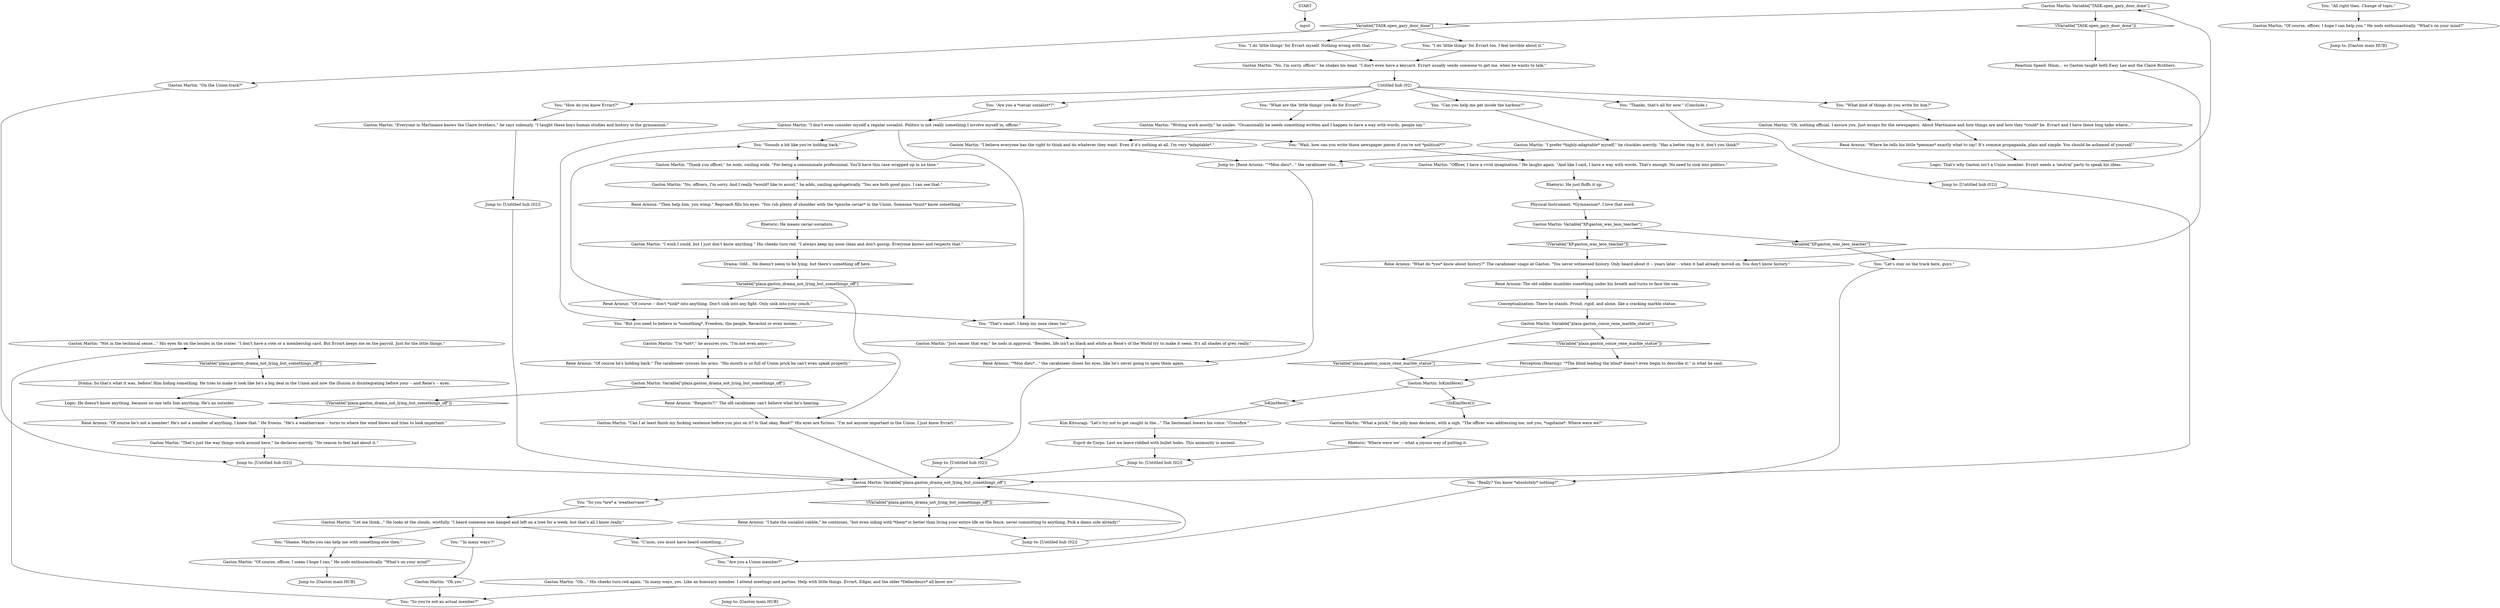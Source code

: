 # PLAZA / GASTON CASE
# The Case
# ==================================================
digraph G {
	  0 [label="START"];
	  1 [label="input"];
	  2 [label="Gaston Martin: \"Not in the technical sense...\" His eyes fix on the boules in the crater. \"I don't have a vote or a membership card. But Evrart keeps me on the payroll. Just for the little things.\""];
	  3 [label="Drama: So that's what it was, before! Him hiding something. He tries to make it look like he's a big deal in the Union and now the illusion is disintegrating before your -- and René's -- eyes."];
	  4 [label="You: \"Shame. Maybe you can help me with something else then.\""];
	  5 [label="Jump to: [Gaston main HUB]"];
	  6 [label="You: \"So you're not an actual member?\""];
	  7 [label="Rhetoric: He means caviar-socialists."];
	  8 [label="Gaston Martin: \"Everyone in Martinaise knows the Claire brothers,\" he says solemnly. \"I taught these boys human studies and history in the gymnasium.\""];
	  9 [label="Jump to: [Untitled hub (02)]"];
	  10 [label="You: \"Are you a *caviar socialist*?\""];
	  11 [label="Conceptualization: There he stands. Proud, rigid, and alone, like a cracking marble statue."];
	  12 [label="Gaston Martin: \"Of course, officer, I hope I can help you.\" He nods enthusiastically. \"What's on your mind?\""];
	  13 [label="Gaston Martin: \"Of course, officer, I mean I hope I can.\" He nods enthusiastically. \"What's on your mind?\""];
	  14 [label="You: \"C'mon, you must have heard something...\""];
	  15 [label="Drama: Odd... He doesn't seem to be lying, but there's something off here."];
	  16 [label="You: \"What are the 'little things' you do for Evrart?\""];
	  17 [label="Gaston Martin: Variable[\"TASK.open_gary_door_done\"]"];
	  18 [label="Variable[\"TASK.open_gary_door_done\"]", shape=diamond];
	  19 [label="!(Variable[\"TASK.open_gary_door_done\"])", shape=diamond];
	  20 [label="You: \"I do 'little things' for Evrart too. I feel terrible about it.\""];
	  21 [label="René Arnoux: \"Then help him, you wimp.\" Reproach fills his eyes. \"You rub plenty of shoulder with the *gauche caviar* in the Union. Someone *must* know something.\""];
	  22 [label="Rhetoric: He just fluffs it up."];
	  23 [label="You: \"How do you know Evrart?\""];
	  24 [label="Gaston Martin: Variable[\"XP.gaston_was_leos_teacher\"]"];
	  25 [label="Variable[\"XP.gaston_was_leos_teacher\"]", shape=diamond];
	  26 [label="!(Variable[\"XP.gaston_was_leos_teacher\"])", shape=diamond];
	  27 [label="Gaston Martin: \"Oh...\" His cheeks turn red again. \"In many ways, yes. Like an honorary member. I attend meetings and parties. Help with little things. Evrart, Edgar, and the older *Débardeurs* all know me.\""];
	  28 [label="Jump to: [Untitled hub (02)]"];
	  29 [label="You: \"Can you help me get inside the harbour?\""];
	  30 [label="You: \"I do 'little things' for Evrart myself. Nothing wrong with that.\""];
	  31 [label="You: \"Wait, how can you write those newspaper pieces if you're not *political*?\""];
	  32 [label="Gaston Martin: \"Oh yes.\""];
	  33 [label="You: \"Thanks, that's all for now.\" (Conclude.)"];
	  34 [label="Gaston Martin: IsKimHere()"];
	  35 [label="IsKimHere()", shape=diamond];
	  36 [label="!(IsKimHere())", shape=diamond];
	  37 [label="Jump to: [René Arnoux: \"\"*Mon dieu*...\" the carabineer clos...\"]"];
	  38 [label="René Arnoux: The old soldier mumbles something under his breath and turns to face the sea."];
	  39 [label="Gaston Martin: \"I don't even consider myself a regular socialist. Politics is not really something I involve myself in, officer.\""];
	  40 [label="Jump to: [Gaston main HUB]"];
	  41 [label="Esprit de Corps: Lest we leave riddled with bullet holes. This animosity is ancient."];
	  42 [label="Logic: That's why Gaston isn't a Union member. Evrart needs a 'neutral' party to speak his ideas."];
	  43 [label="Jump to: [Untitled hub (02)]"];
	  44 [label="Gaston Martin: \"I wish I could, but I just don't know anything.\" His cheeks turn red. \"I always keep my nose clean and don't gossip. Everyone knows and respects that.\""];
	  45 [label="René Arnoux: \"Of course he's not a member! He's not a member of anything. I knew that.\" He frowns. \"He's a weathervane -- turns to where the wind blows and tries to look important.\""];
	  46 [label="Logic: He doesn't know anything, because no one tells him anything. He's an outsider."];
	  47 [label="René Arnoux: \"Where he tells his little *penman* exactly what to say! It's commie propaganda, plain and simple. You should be ashamed of yourself.\""];
	  48 [label="You: \"That's smart. I keep my nose clean too.\""];
	  49 [label="Gaston Martin: \"Just easier that way,\" he nods in approval. \"Besides, life isn't as black and white as René's of the World try to make it seem. It's all shades of grey really.\""];
	  50 [label="René Arnoux: \"*Mon dieu*...\" the carabineer closes his eyes, like he's never going to open them again."];
	  51 [label="Rhetoric: 'Where were we' -- what a joyous way of putting it."];
	  52 [label="Gaston Martin: Variable[\"plaza.gaston_conze_rene_marble_statue\"]"];
	  53 [label="Variable[\"plaza.gaston_conze_rene_marble_statue\"]", shape=diamond];
	  54 [label="!(Variable[\"plaza.gaston_conze_rene_marble_statue\"])", shape=diamond];
	  55 [label="René Arnoux: \"What do *you* know about history?\" The carabineer snaps at Gaston. \"You never witnessed history. Only heard about it -- years later -- when it had already moved on. You don't know history.\""];
	  56 [label="Kim Kitsuragi: \"Let's try not to get caught in the...\" The lieutenant lowers his voice: \"Crossfire.\""];
	  57 [label="Gaston Martin: \"Officer, I have a vivid imagination.\" He laughs again. \"And like I said, I have a way with words. That's enough. No need to sink into politics.\""];
	  58 [label="Perception (Hearing): \"*The blind leading the blind* doesn't even begin to describe it,\" is what he said."];
	  59 [label="Gaston Martin: \"What a prick,\" the jolly man declares, with a sigh. \"The officer was addressing me, not you, *capitaine*. Where were we?\""];
	  60 [label="Gaston Martin: \"Oh, nothing official, I assure you. Just essays for the newspapers. About Martinaise and how things are and how they *could* be. Evrart and I have these long talks where...\""];
	  61 [label="You: \"But you need to believe in *something*. Freedom, the people, Revachol or even money...\""];
	  62 [label="Gaston Martin: \"Writing work mostly,\" he smiles. \"Occasionally he needs something written and I happen to have a way with words, people say.\""];
	  63 [label="Jump to: [Untitled hub (02)]"];
	  64 [label="René Arnoux: \"Of course he's holding back.\" The carabineer crosses his arms. \"His mouth is so full of Union prick he can't even speak properly.\""];
	  65 [label="You: \"All right then. Change of topic.\""];
	  66 [label="René Arnoux: \"Of course -- don't *sink* into anything. Don't sink into any fight. Only sink into your couch.\""];
	  67 [label="Physical Instrument: *Gymnasium*. I love that word."];
	  68 [label="Jump to: [Untitled hub (02)]"];
	  69 [label="Reaction Speed: Hmm... so Gaston taught both Easy Leo and the Claire Brothers."];
	  70 [label="You: \"Let's stay on the track here, guys.\""];
	  71 [label="Gaston Martin: \"On the Union-track?\""];
	  72 [label="You: \"Really? You know *absolutely* nothing?\""];
	  73 [label="You: \"'In many ways'?\""];
	  74 [label="Jump to: [Gaston main HUB]"];
	  75 [label="Gaston Martin: \"No, officers, I'm sorry. And I really *would* like to assist,\" he adds, smiling apologetically. \"You are both good guys. I can see that.\""];
	  76 [label="You: \"Are you a Union member?\""];
	  77 [label="You: \"What kind of things do you write for him?\""];
	  78 [label="Gaston Martin: \"I believe everyone has the right to think and do whatever they want. Even if it's nothing at all. I'm very *adaptable*.\""];
	  79 [label="Gaston Martin: \"I'm *not*,\" he assures you. \"I'm not even anyo---\""];
	  80 [label="Gaston Martin: \"Thank you officer,\" he nods, smiling wide. \"For being a consummate professional. You'll have this case wrapped up in no time.\""];
	  81 [label="Jump to: [Untitled hub (02)]"];
	  82 [label="Untitled hub (02)"];
	  83 [label="Gaston Martin: Variable[\"plaza.gaston_drama_not_lying_but_somethings_off\"]"];
	  84 [label="Variable[\"plaza.gaston_drama_not_lying_but_somethings_off\"]", shape=diamond];
	  85 [label="!(Variable[\"plaza.gaston_drama_not_lying_but_somethings_off\"])", shape=diamond];
	  86 [label="You: \"So you *are* a 'weathervane'?\""];
	  87 [label="You: \"Sounds a bit like you're holding back.\""];
	  88 [label="Gaston Martin: \"Can I at least finish my fucking sentence before you piss on it? Is that okay, René?\" His eyes are furious. \"I'm not anyone important in the Union. I just know Evrart.\""];
	  89 [label="Gaston Martin: Variable[\"plaza.gaston_drama_not_lying_but_somethings_off\"]"];
	  90 [label="Variable[\"plaza.gaston_drama_not_lying_but_somethings_off\"]", shape=diamond];
	  91 [label="!(Variable[\"plaza.gaston_drama_not_lying_but_somethings_off\"])", shape=diamond];
	  92 [label="René Arnoux: \"Respects?!\" The old carabineer can't believe what he's hearing."];
	  93 [label="René Arnoux: \"I hate the socialist rabble,\" he continues, \"but even siding with *them* is better than living your entire life on the fence, never committing to anything. Pick a damn side already!\""];
	  94 [label="Gaston Martin: \"That's just the way things work around here,\" he declares merrily. \"No reason to feel bad about it.\""];
	  95 [label="Gaston Martin: \"No, I'm sorry, officer.\" he shakes his head. \"I don't even have a keycard. Evrart usually sends someone to get me, when he wants to talk.\""];
	  96 [label="Gaston Martin: \"I prefer *highly-adaptable* myself,\" he chuckles merrily. \"Has a better ring to it, don't you think?\""];
	  97 [label="Gaston Martin: \"Let me think...\" He looks at the clouds, wistfully. \"I heard someone was hanged and left on a tree for a week, but that's all I know really.\""];
	  0 -> 1
	  2 -> 90
	  3 -> 46
	  4 -> 13
	  6 -> 2
	  7 -> 44
	  8 -> 68
	  9 -> 83
	  10 -> 39
	  11 -> 52
	  12 -> 5
	  13 -> 40
	  14 -> 76
	  15 -> 84
	  16 -> 62
	  17 -> 18
	  17 -> 19
	  18 -> 20
	  18 -> 30
	  18 -> 71
	  19 -> 69
	  20 -> 95
	  21 -> 7
	  22 -> 67
	  23 -> 8
	  24 -> 25
	  24 -> 26
	  25 -> 70
	  26 -> 55
	  27 -> 74
	  27 -> 6
	  28 -> 83
	  29 -> 96
	  30 -> 95
	  31 -> 57
	  32 -> 6
	  33 -> 81
	  34 -> 35
	  34 -> 36
	  35 -> 56
	  36 -> 59
	  37 -> 50
	  38 -> 11
	  39 -> 48
	  39 -> 61
	  39 -> 87
	  39 -> 31
	  41 -> 9
	  42 -> 17
	  43 -> 83
	  44 -> 15
	  45 -> 94
	  46 -> 45
	  47 -> 42
	  48 -> 49
	  49 -> 50
	  50 -> 63
	  51 -> 9
	  52 -> 53
	  52 -> 54
	  53 -> 34
	  54 -> 58
	  55 -> 38
	  56 -> 41
	  57 -> 22
	  58 -> 34
	  59 -> 51
	  60 -> 47
	  61 -> 79
	  62 -> 78
	  63 -> 83
	  64 -> 89
	  65 -> 12
	  66 -> 48
	  66 -> 61
	  66 -> 87
	  67 -> 24
	  68 -> 83
	  69 -> 55
	  70 -> 72
	  71 -> 43
	  72 -> 76
	  73 -> 32
	  75 -> 21
	  76 -> 27
	  77 -> 60
	  78 -> 37
	  79 -> 64
	  80 -> 75
	  81 -> 83
	  82 -> 33
	  82 -> 10
	  82 -> 77
	  82 -> 16
	  82 -> 23
	  82 -> 29
	  83 -> 85
	  83 -> 86
	  84 -> 88
	  84 -> 66
	  85 -> 93
	  86 -> 97
	  87 -> 80
	  88 -> 83
	  89 -> 91
	  89 -> 92
	  90 -> 3
	  91 -> 45
	  92 -> 88
	  93 -> 28
	  94 -> 43
	  95 -> 82
	  96 -> 37
	  97 -> 73
	  97 -> 4
	  97 -> 14
}


